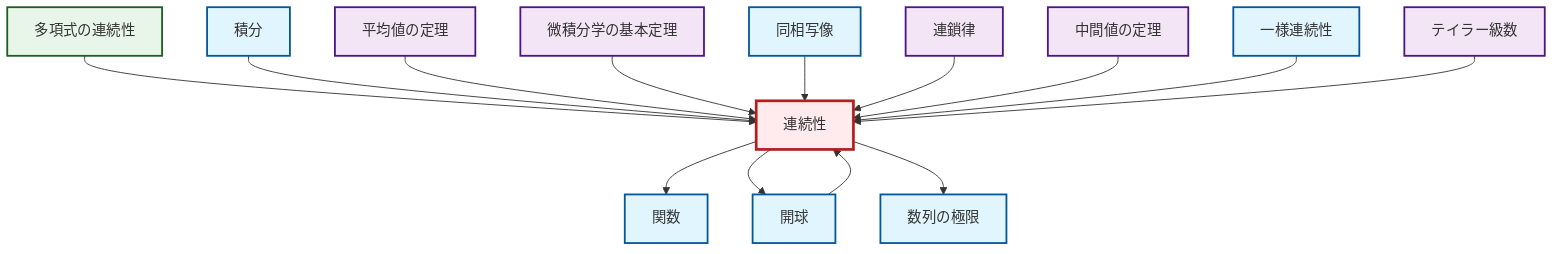 graph TD
    classDef definition fill:#e1f5fe,stroke:#01579b,stroke-width:2px
    classDef theorem fill:#f3e5f5,stroke:#4a148c,stroke-width:2px
    classDef axiom fill:#fff3e0,stroke:#e65100,stroke-width:2px
    classDef example fill:#e8f5e9,stroke:#1b5e20,stroke-width:2px
    classDef current fill:#ffebee,stroke:#b71c1c,stroke-width:3px
    def-limit["数列の極限"]:::definition
    thm-fundamental-calculus["微積分学の基本定理"]:::theorem
    thm-intermediate-value["中間値の定理"]:::theorem
    def-function["関数"]:::definition
    def-uniform-continuity["一様連続性"]:::definition
    ex-polynomial-continuity["多項式の連続性"]:::example
    def-continuity["連続性"]:::definition
    thm-chain-rule["連鎖律"]:::theorem
    thm-taylor-series["テイラー級数"]:::theorem
    thm-mean-value["平均値の定理"]:::theorem
    def-integral["積分"]:::definition
    def-homeomorphism["同相写像"]:::definition
    def-open-ball["開球"]:::definition
    def-continuity --> def-function
    ex-polynomial-continuity --> def-continuity
    def-integral --> def-continuity
    def-continuity --> def-open-ball
    thm-mean-value --> def-continuity
    thm-fundamental-calculus --> def-continuity
    def-homeomorphism --> def-continuity
    def-continuity --> def-limit
    thm-chain-rule --> def-continuity
    def-open-ball --> def-continuity
    thm-intermediate-value --> def-continuity
    def-uniform-continuity --> def-continuity
    thm-taylor-series --> def-continuity
    class def-continuity current